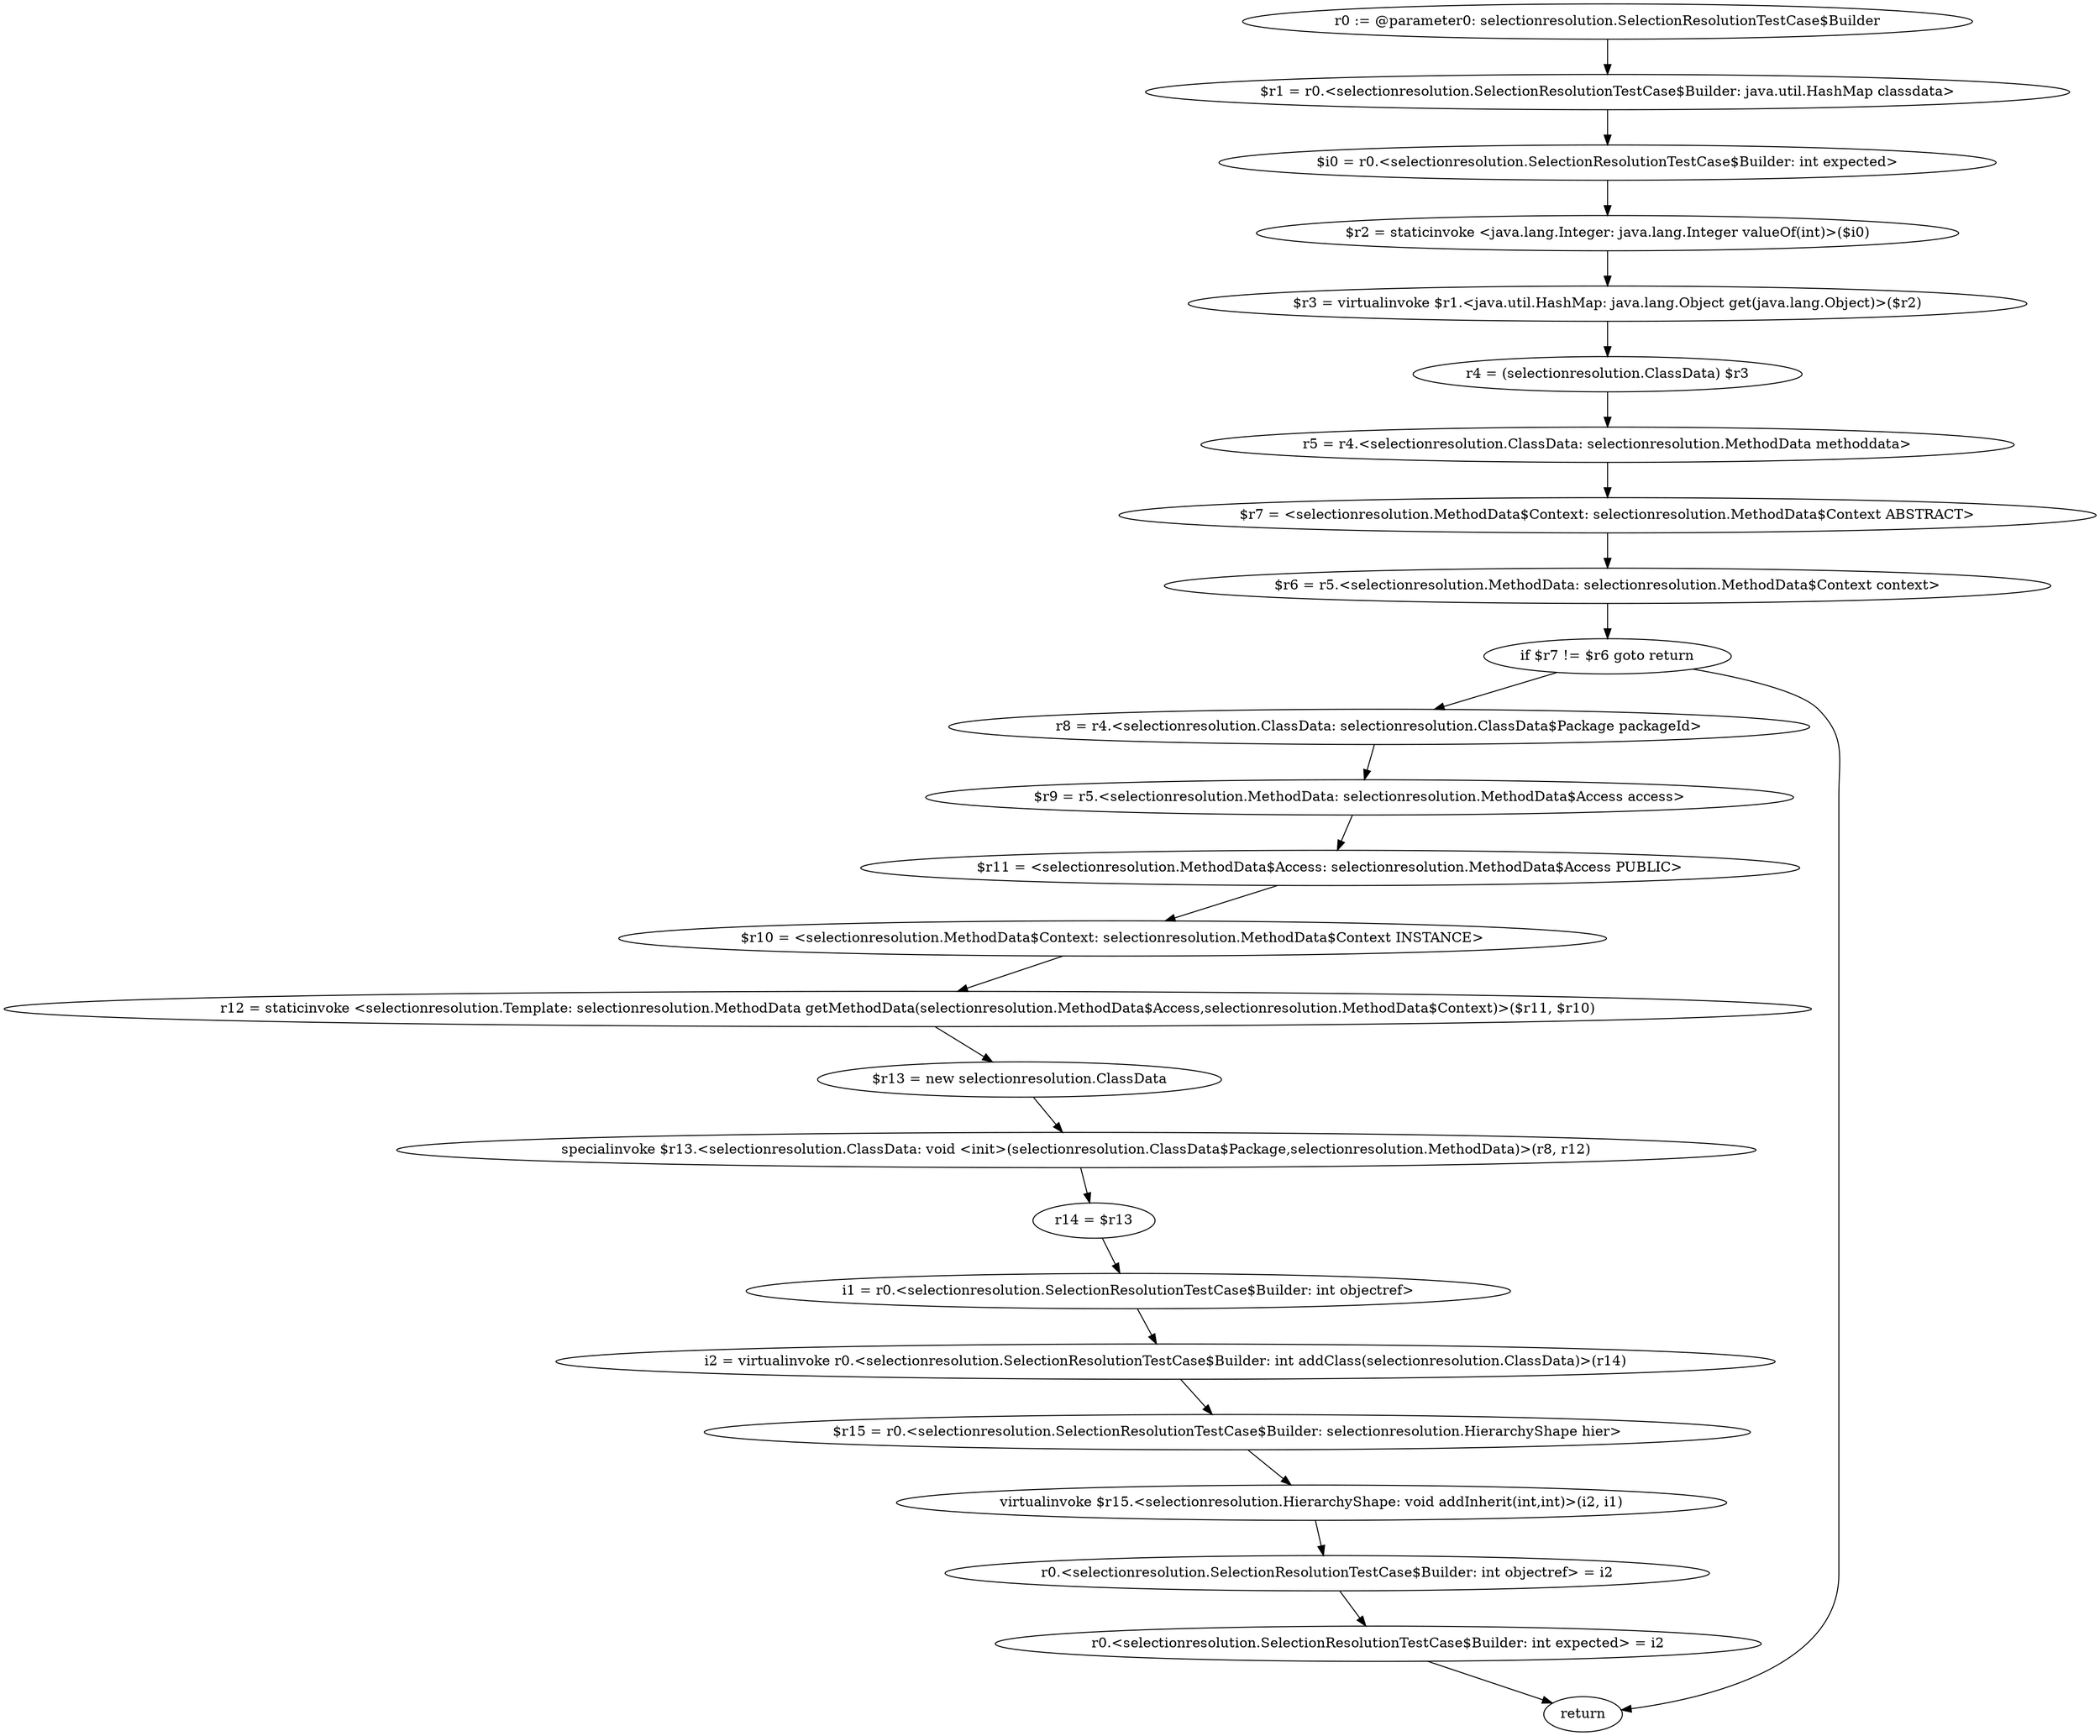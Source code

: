 digraph "unitGraph" {
    "r0 := @parameter0: selectionresolution.SelectionResolutionTestCase$Builder"
    "$r1 = r0.<selectionresolution.SelectionResolutionTestCase$Builder: java.util.HashMap classdata>"
    "$i0 = r0.<selectionresolution.SelectionResolutionTestCase$Builder: int expected>"
    "$r2 = staticinvoke <java.lang.Integer: java.lang.Integer valueOf(int)>($i0)"
    "$r3 = virtualinvoke $r1.<java.util.HashMap: java.lang.Object get(java.lang.Object)>($r2)"
    "r4 = (selectionresolution.ClassData) $r3"
    "r5 = r4.<selectionresolution.ClassData: selectionresolution.MethodData methoddata>"
    "$r7 = <selectionresolution.MethodData$Context: selectionresolution.MethodData$Context ABSTRACT>"
    "$r6 = r5.<selectionresolution.MethodData: selectionresolution.MethodData$Context context>"
    "if $r7 != $r6 goto return"
    "r8 = r4.<selectionresolution.ClassData: selectionresolution.ClassData$Package packageId>"
    "$r9 = r5.<selectionresolution.MethodData: selectionresolution.MethodData$Access access>"
    "$r11 = <selectionresolution.MethodData$Access: selectionresolution.MethodData$Access PUBLIC>"
    "$r10 = <selectionresolution.MethodData$Context: selectionresolution.MethodData$Context INSTANCE>"
    "r12 = staticinvoke <selectionresolution.Template: selectionresolution.MethodData getMethodData(selectionresolution.MethodData$Access,selectionresolution.MethodData$Context)>($r11, $r10)"
    "$r13 = new selectionresolution.ClassData"
    "specialinvoke $r13.<selectionresolution.ClassData: void <init>(selectionresolution.ClassData$Package,selectionresolution.MethodData)>(r8, r12)"
    "r14 = $r13"
    "i1 = r0.<selectionresolution.SelectionResolutionTestCase$Builder: int objectref>"
    "i2 = virtualinvoke r0.<selectionresolution.SelectionResolutionTestCase$Builder: int addClass(selectionresolution.ClassData)>(r14)"
    "$r15 = r0.<selectionresolution.SelectionResolutionTestCase$Builder: selectionresolution.HierarchyShape hier>"
    "virtualinvoke $r15.<selectionresolution.HierarchyShape: void addInherit(int,int)>(i2, i1)"
    "r0.<selectionresolution.SelectionResolutionTestCase$Builder: int objectref> = i2"
    "r0.<selectionresolution.SelectionResolutionTestCase$Builder: int expected> = i2"
    "return"
    "r0 := @parameter0: selectionresolution.SelectionResolutionTestCase$Builder"->"$r1 = r0.<selectionresolution.SelectionResolutionTestCase$Builder: java.util.HashMap classdata>";
    "$r1 = r0.<selectionresolution.SelectionResolutionTestCase$Builder: java.util.HashMap classdata>"->"$i0 = r0.<selectionresolution.SelectionResolutionTestCase$Builder: int expected>";
    "$i0 = r0.<selectionresolution.SelectionResolutionTestCase$Builder: int expected>"->"$r2 = staticinvoke <java.lang.Integer: java.lang.Integer valueOf(int)>($i0)";
    "$r2 = staticinvoke <java.lang.Integer: java.lang.Integer valueOf(int)>($i0)"->"$r3 = virtualinvoke $r1.<java.util.HashMap: java.lang.Object get(java.lang.Object)>($r2)";
    "$r3 = virtualinvoke $r1.<java.util.HashMap: java.lang.Object get(java.lang.Object)>($r2)"->"r4 = (selectionresolution.ClassData) $r3";
    "r4 = (selectionresolution.ClassData) $r3"->"r5 = r4.<selectionresolution.ClassData: selectionresolution.MethodData methoddata>";
    "r5 = r4.<selectionresolution.ClassData: selectionresolution.MethodData methoddata>"->"$r7 = <selectionresolution.MethodData$Context: selectionresolution.MethodData$Context ABSTRACT>";
    "$r7 = <selectionresolution.MethodData$Context: selectionresolution.MethodData$Context ABSTRACT>"->"$r6 = r5.<selectionresolution.MethodData: selectionresolution.MethodData$Context context>";
    "$r6 = r5.<selectionresolution.MethodData: selectionresolution.MethodData$Context context>"->"if $r7 != $r6 goto return";
    "if $r7 != $r6 goto return"->"r8 = r4.<selectionresolution.ClassData: selectionresolution.ClassData$Package packageId>";
    "if $r7 != $r6 goto return"->"return";
    "r8 = r4.<selectionresolution.ClassData: selectionresolution.ClassData$Package packageId>"->"$r9 = r5.<selectionresolution.MethodData: selectionresolution.MethodData$Access access>";
    "$r9 = r5.<selectionresolution.MethodData: selectionresolution.MethodData$Access access>"->"$r11 = <selectionresolution.MethodData$Access: selectionresolution.MethodData$Access PUBLIC>";
    "$r11 = <selectionresolution.MethodData$Access: selectionresolution.MethodData$Access PUBLIC>"->"$r10 = <selectionresolution.MethodData$Context: selectionresolution.MethodData$Context INSTANCE>";
    "$r10 = <selectionresolution.MethodData$Context: selectionresolution.MethodData$Context INSTANCE>"->"r12 = staticinvoke <selectionresolution.Template: selectionresolution.MethodData getMethodData(selectionresolution.MethodData$Access,selectionresolution.MethodData$Context)>($r11, $r10)";
    "r12 = staticinvoke <selectionresolution.Template: selectionresolution.MethodData getMethodData(selectionresolution.MethodData$Access,selectionresolution.MethodData$Context)>($r11, $r10)"->"$r13 = new selectionresolution.ClassData";
    "$r13 = new selectionresolution.ClassData"->"specialinvoke $r13.<selectionresolution.ClassData: void <init>(selectionresolution.ClassData$Package,selectionresolution.MethodData)>(r8, r12)";
    "specialinvoke $r13.<selectionresolution.ClassData: void <init>(selectionresolution.ClassData$Package,selectionresolution.MethodData)>(r8, r12)"->"r14 = $r13";
    "r14 = $r13"->"i1 = r0.<selectionresolution.SelectionResolutionTestCase$Builder: int objectref>";
    "i1 = r0.<selectionresolution.SelectionResolutionTestCase$Builder: int objectref>"->"i2 = virtualinvoke r0.<selectionresolution.SelectionResolutionTestCase$Builder: int addClass(selectionresolution.ClassData)>(r14)";
    "i2 = virtualinvoke r0.<selectionresolution.SelectionResolutionTestCase$Builder: int addClass(selectionresolution.ClassData)>(r14)"->"$r15 = r0.<selectionresolution.SelectionResolutionTestCase$Builder: selectionresolution.HierarchyShape hier>";
    "$r15 = r0.<selectionresolution.SelectionResolutionTestCase$Builder: selectionresolution.HierarchyShape hier>"->"virtualinvoke $r15.<selectionresolution.HierarchyShape: void addInherit(int,int)>(i2, i1)";
    "virtualinvoke $r15.<selectionresolution.HierarchyShape: void addInherit(int,int)>(i2, i1)"->"r0.<selectionresolution.SelectionResolutionTestCase$Builder: int objectref> = i2";
    "r0.<selectionresolution.SelectionResolutionTestCase$Builder: int objectref> = i2"->"r0.<selectionresolution.SelectionResolutionTestCase$Builder: int expected> = i2";
    "r0.<selectionresolution.SelectionResolutionTestCase$Builder: int expected> = i2"->"return";
}
